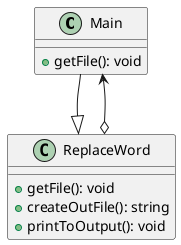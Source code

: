 @startuml
'https://plantuml.com/class-diagram

class Main {
    + getFile(): void
}

class ReplaceWord {
    + getFile(): void
    + createOutFile(): string
    + printToOutput(): void
}

Main --|> ReplaceWord
Main <--o ReplaceWord
@enduml